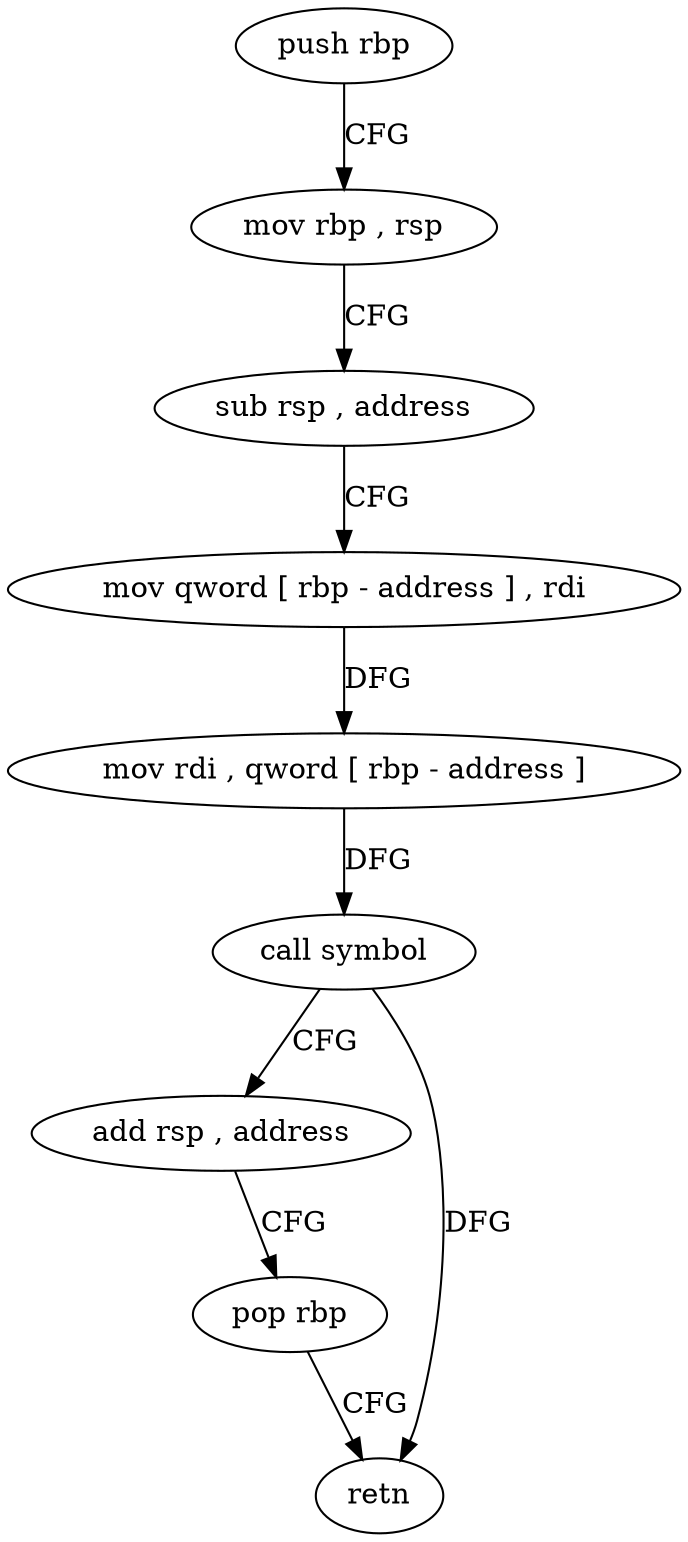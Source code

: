 digraph "func" {
"4225888" [label = "push rbp" ]
"4225889" [label = "mov rbp , rsp" ]
"4225892" [label = "sub rsp , address" ]
"4225896" [label = "mov qword [ rbp - address ] , rdi" ]
"4225900" [label = "mov rdi , qword [ rbp - address ]" ]
"4225904" [label = "call symbol" ]
"4225909" [label = "add rsp , address" ]
"4225913" [label = "pop rbp" ]
"4225914" [label = "retn" ]
"4225888" -> "4225889" [ label = "CFG" ]
"4225889" -> "4225892" [ label = "CFG" ]
"4225892" -> "4225896" [ label = "CFG" ]
"4225896" -> "4225900" [ label = "DFG" ]
"4225900" -> "4225904" [ label = "DFG" ]
"4225904" -> "4225909" [ label = "CFG" ]
"4225904" -> "4225914" [ label = "DFG" ]
"4225909" -> "4225913" [ label = "CFG" ]
"4225913" -> "4225914" [ label = "CFG" ]
}
